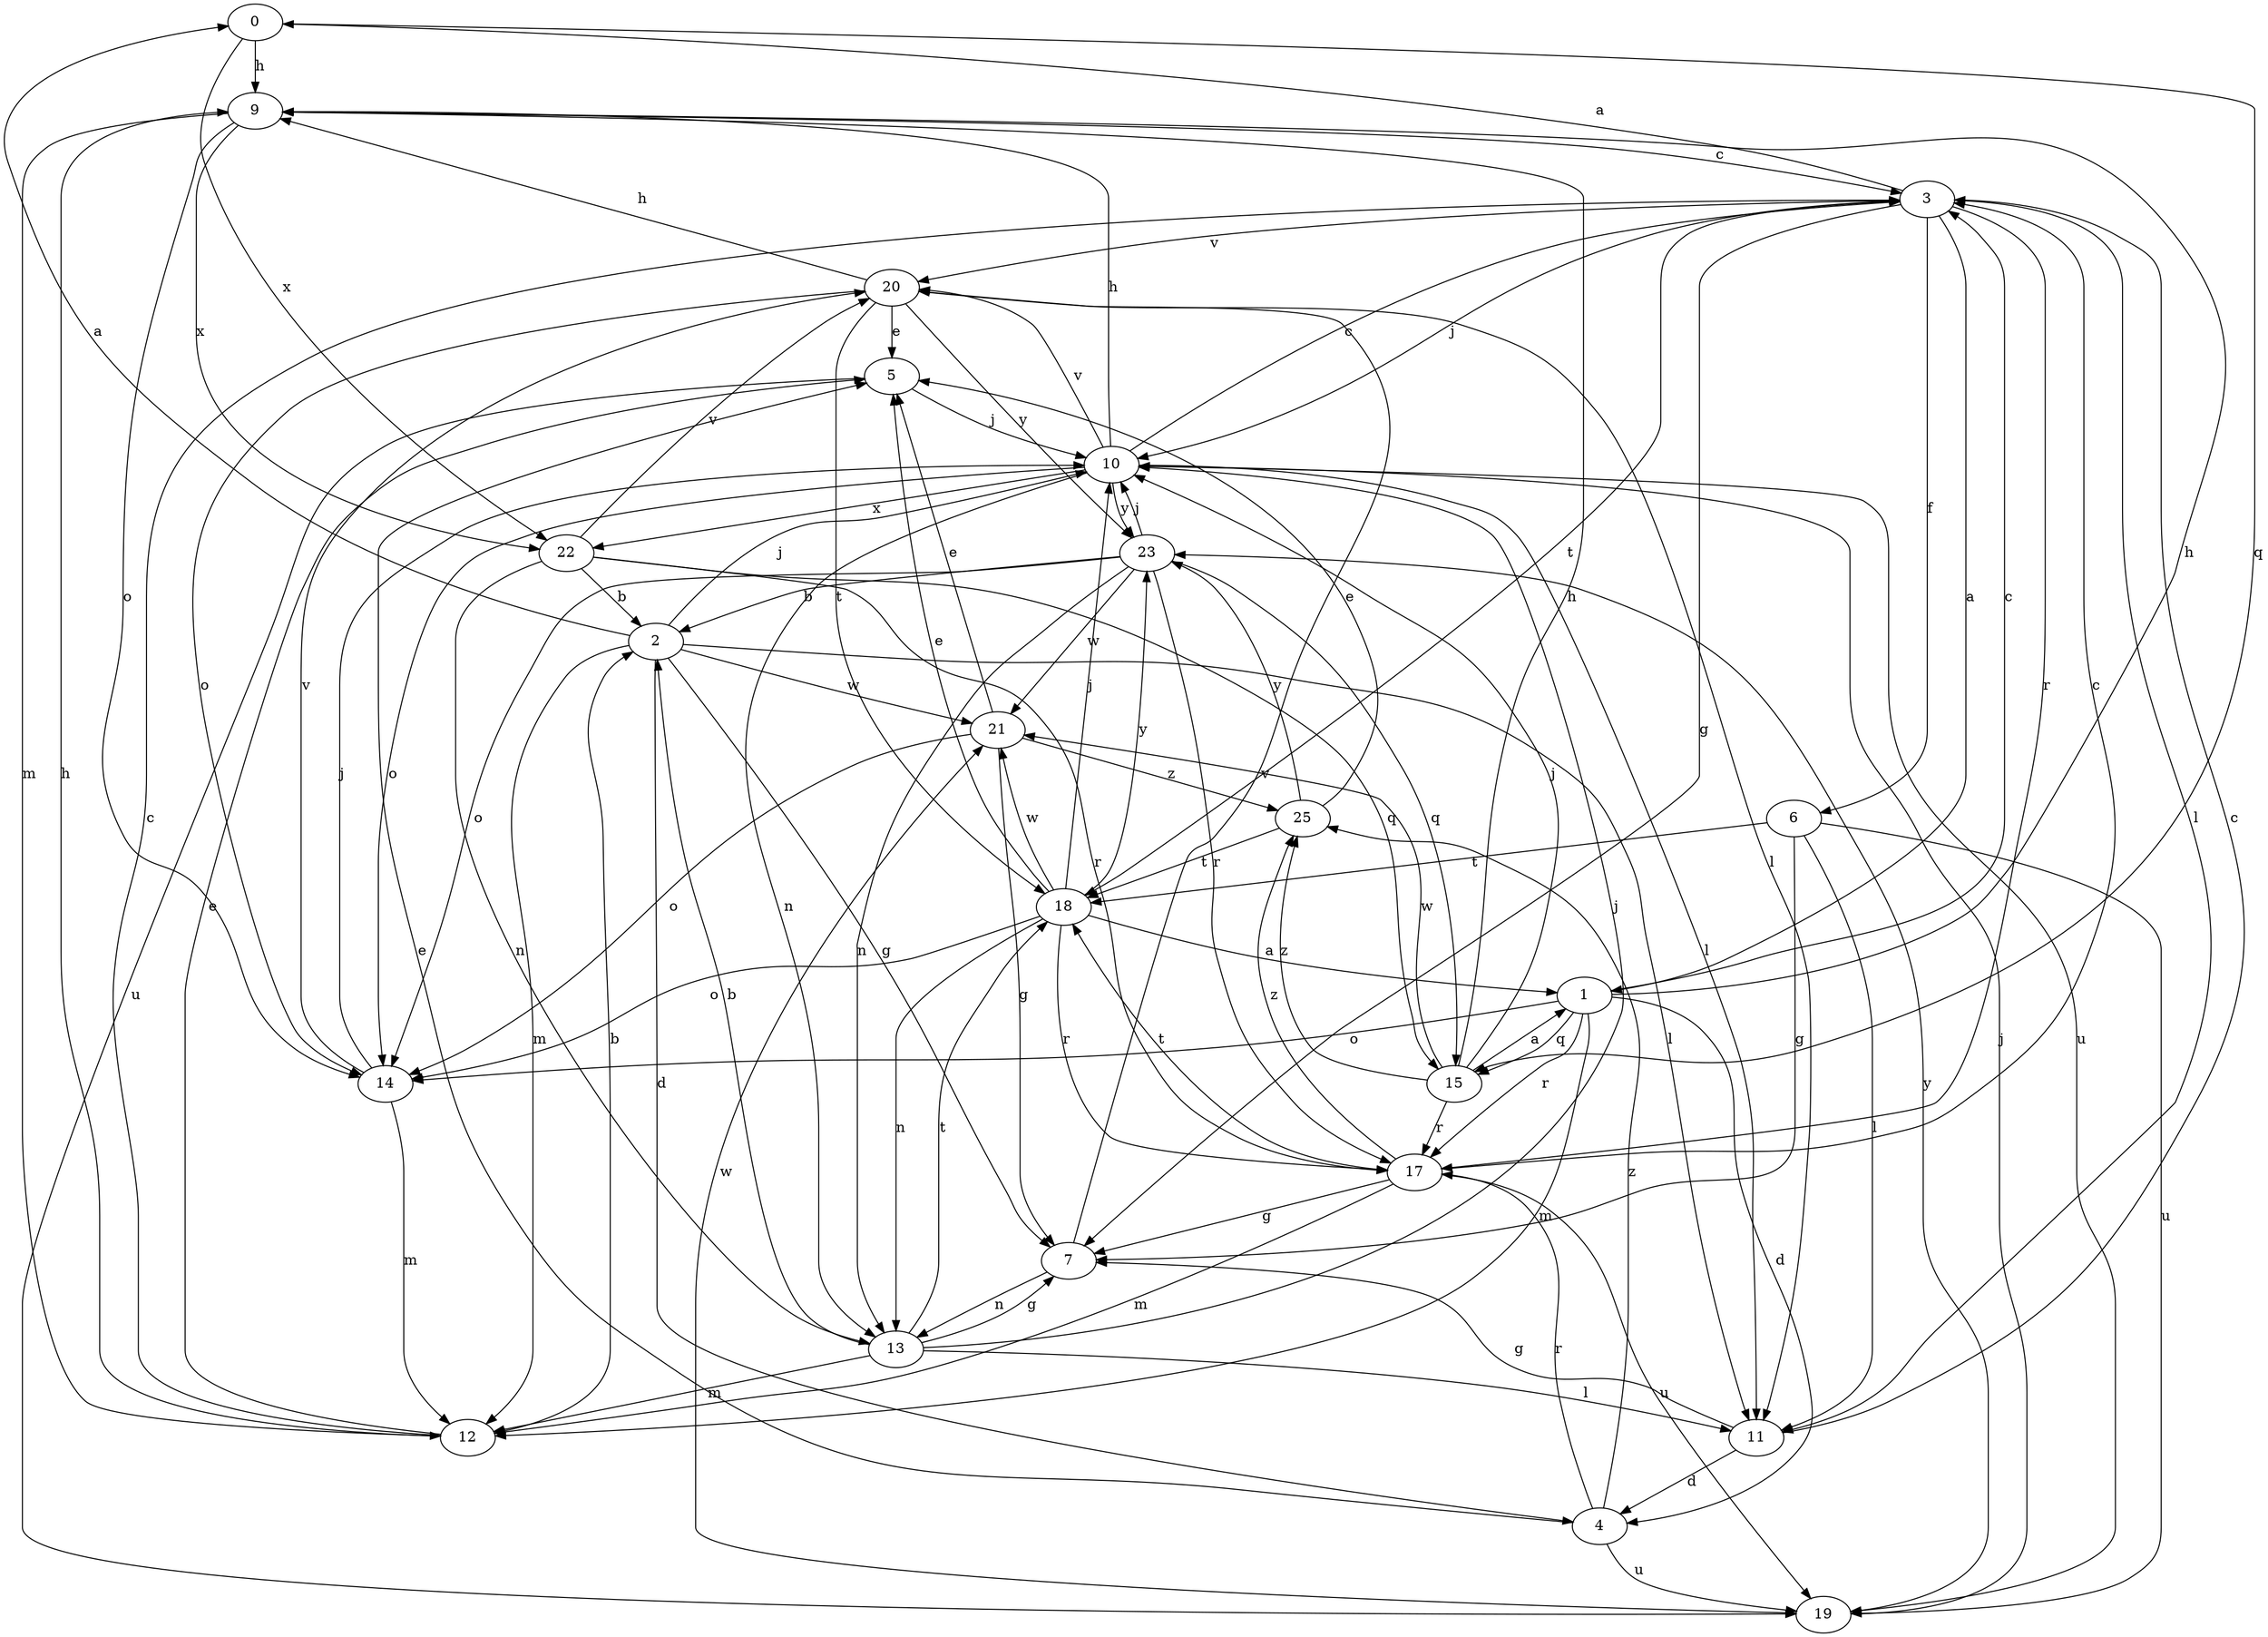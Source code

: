 strict digraph  {
0;
1;
2;
3;
4;
5;
6;
7;
9;
10;
11;
12;
13;
14;
15;
17;
18;
19;
20;
21;
22;
23;
25;
0 -> 9  [label=h];
0 -> 15  [label=q];
0 -> 22  [label=x];
1 -> 3  [label=c];
1 -> 4  [label=d];
1 -> 9  [label=h];
1 -> 12  [label=m];
1 -> 14  [label=o];
1 -> 15  [label=q];
1 -> 17  [label=r];
2 -> 0  [label=a];
2 -> 4  [label=d];
2 -> 7  [label=g];
2 -> 10  [label=j];
2 -> 11  [label=l];
2 -> 12  [label=m];
2 -> 21  [label=w];
3 -> 0  [label=a];
3 -> 1  [label=a];
3 -> 6  [label=f];
3 -> 7  [label=g];
3 -> 10  [label=j];
3 -> 11  [label=l];
3 -> 17  [label=r];
3 -> 18  [label=t];
3 -> 20  [label=v];
4 -> 5  [label=e];
4 -> 17  [label=r];
4 -> 19  [label=u];
4 -> 25  [label=z];
5 -> 10  [label=j];
5 -> 19  [label=u];
6 -> 7  [label=g];
6 -> 11  [label=l];
6 -> 18  [label=t];
6 -> 19  [label=u];
7 -> 13  [label=n];
7 -> 20  [label=v];
9 -> 3  [label=c];
9 -> 12  [label=m];
9 -> 14  [label=o];
9 -> 22  [label=x];
10 -> 3  [label=c];
10 -> 9  [label=h];
10 -> 11  [label=l];
10 -> 13  [label=n];
10 -> 14  [label=o];
10 -> 19  [label=u];
10 -> 20  [label=v];
10 -> 22  [label=x];
10 -> 23  [label=y];
11 -> 3  [label=c];
11 -> 4  [label=d];
11 -> 7  [label=g];
12 -> 2  [label=b];
12 -> 3  [label=c];
12 -> 5  [label=e];
12 -> 9  [label=h];
13 -> 2  [label=b];
13 -> 7  [label=g];
13 -> 10  [label=j];
13 -> 11  [label=l];
13 -> 12  [label=m];
13 -> 18  [label=t];
14 -> 10  [label=j];
14 -> 12  [label=m];
14 -> 20  [label=v];
15 -> 1  [label=a];
15 -> 9  [label=h];
15 -> 10  [label=j];
15 -> 17  [label=r];
15 -> 21  [label=w];
15 -> 25  [label=z];
17 -> 3  [label=c];
17 -> 7  [label=g];
17 -> 12  [label=m];
17 -> 18  [label=t];
17 -> 19  [label=u];
17 -> 25  [label=z];
18 -> 1  [label=a];
18 -> 5  [label=e];
18 -> 10  [label=j];
18 -> 13  [label=n];
18 -> 14  [label=o];
18 -> 17  [label=r];
18 -> 21  [label=w];
18 -> 23  [label=y];
19 -> 10  [label=j];
19 -> 21  [label=w];
19 -> 23  [label=y];
20 -> 5  [label=e];
20 -> 9  [label=h];
20 -> 11  [label=l];
20 -> 14  [label=o];
20 -> 18  [label=t];
20 -> 23  [label=y];
21 -> 5  [label=e];
21 -> 7  [label=g];
21 -> 14  [label=o];
21 -> 25  [label=z];
22 -> 2  [label=b];
22 -> 13  [label=n];
22 -> 15  [label=q];
22 -> 17  [label=r];
22 -> 20  [label=v];
23 -> 2  [label=b];
23 -> 10  [label=j];
23 -> 13  [label=n];
23 -> 14  [label=o];
23 -> 15  [label=q];
23 -> 17  [label=r];
23 -> 21  [label=w];
25 -> 5  [label=e];
25 -> 18  [label=t];
25 -> 23  [label=y];
}
